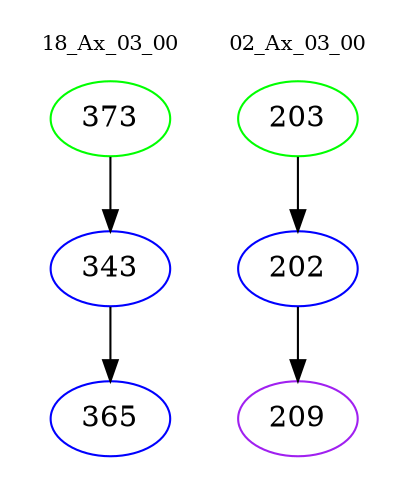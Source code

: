 digraph{
subgraph cluster_0 {
color = white
label = "18_Ax_03_00";
fontsize=10;
T0_373 [label="373", color="green"]
T0_373 -> T0_343 [color="black"]
T0_343 [label="343", color="blue"]
T0_343 -> T0_365 [color="black"]
T0_365 [label="365", color="blue"]
}
subgraph cluster_1 {
color = white
label = "02_Ax_03_00";
fontsize=10;
T1_203 [label="203", color="green"]
T1_203 -> T1_202 [color="black"]
T1_202 [label="202", color="blue"]
T1_202 -> T1_209 [color="black"]
T1_209 [label="209", color="purple"]
}
}
